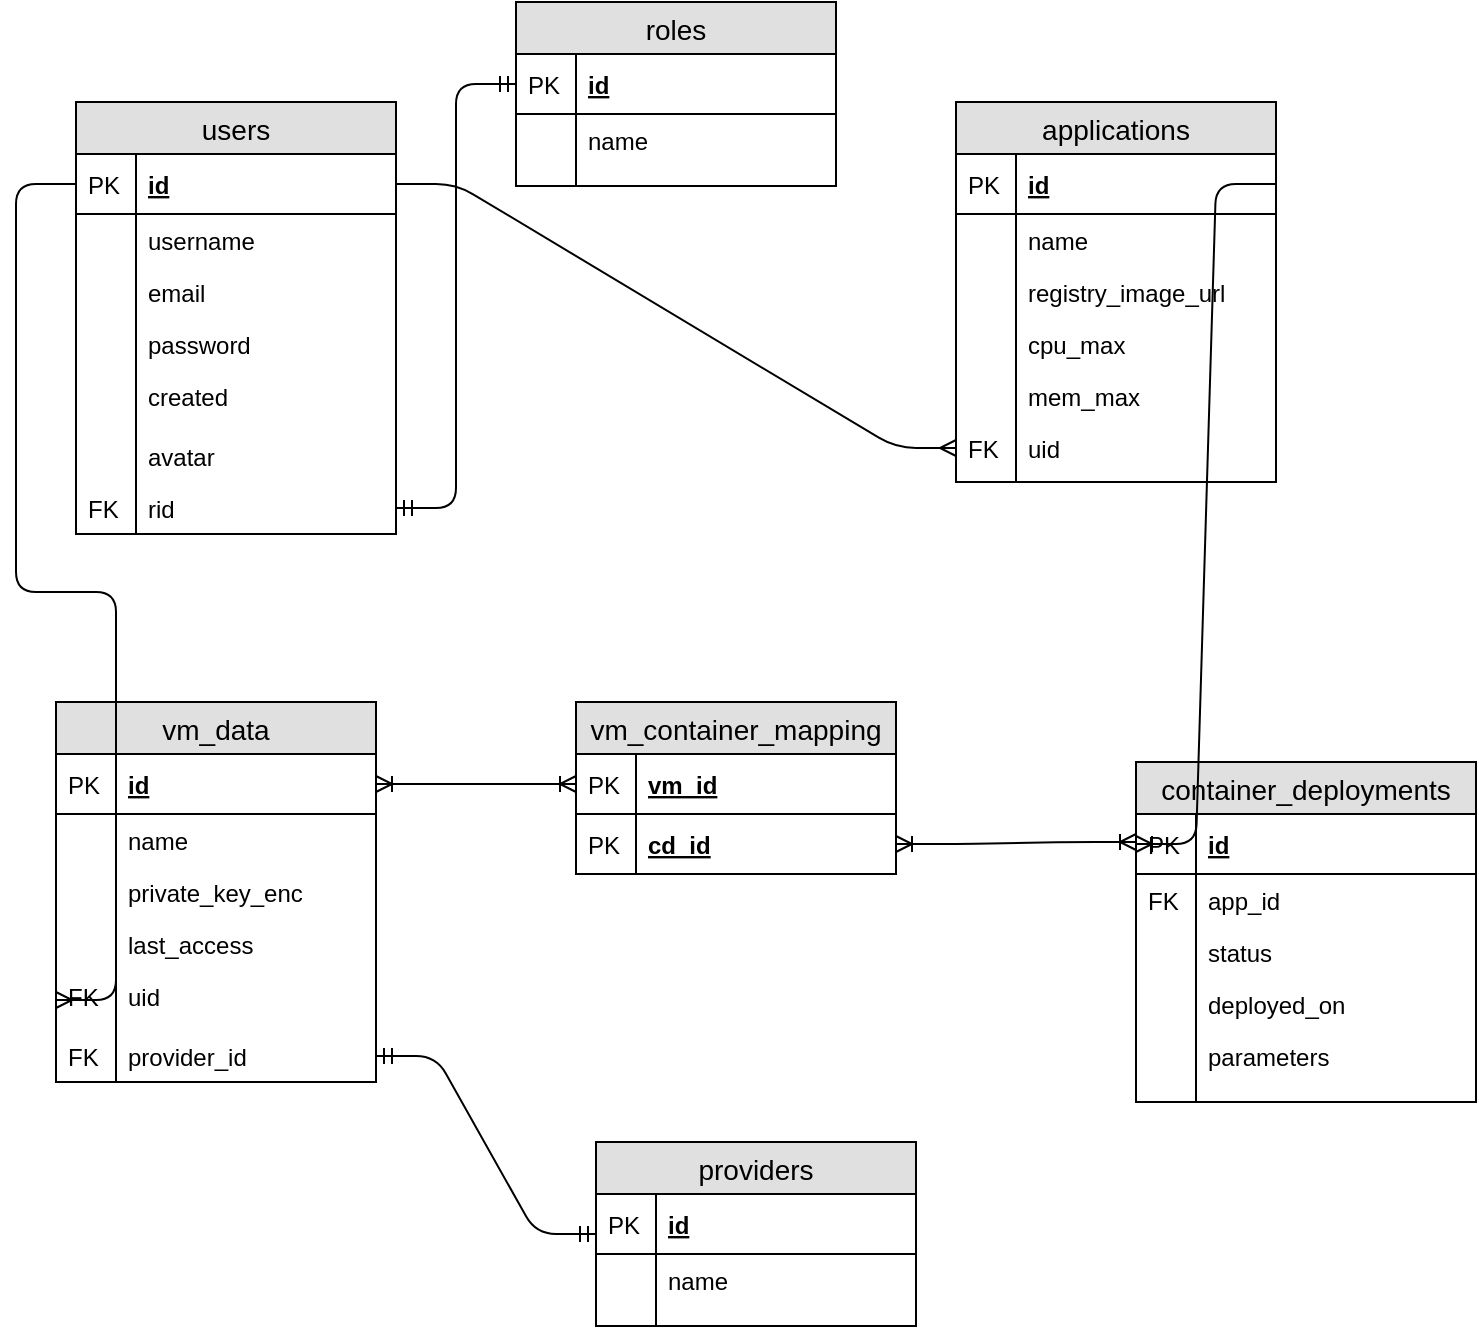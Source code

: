 <mxfile version="12.1.3" type="device" pages="1"><diagram id="TL8mvnzDHbqZ2sZFD7Od" name="Page-1"><mxGraphModel dx="1024" dy="566" grid="1" gridSize="10" guides="1" tooltips="1" connect="1" arrows="1" fold="1" page="1" pageScale="1" pageWidth="827" pageHeight="1169" math="0" shadow="0"><root><mxCell id="0"/><mxCell id="1" parent="0"/><mxCell id="Qd2LANtySHM35tZjmS4_-1" value="users" style="swimlane;fontStyle=0;childLayout=stackLayout;horizontal=1;startSize=26;fillColor=#e0e0e0;horizontalStack=0;resizeParent=1;resizeParentMax=0;resizeLast=0;collapsible=1;marginBottom=0;swimlaneFillColor=#ffffff;align=center;fontSize=14;" parent="1" vertex="1"><mxGeometry x="70" y="150" width="160" height="216" as="geometry"/></mxCell><mxCell id="Qd2LANtySHM35tZjmS4_-2" value="id" style="shape=partialRectangle;top=0;left=0;right=0;bottom=1;align=left;verticalAlign=middle;fillColor=none;spacingLeft=34;spacingRight=4;overflow=hidden;rotatable=0;points=[[0,0.5],[1,0.5]];portConstraint=eastwest;dropTarget=0;fontStyle=5;fontSize=12;" parent="Qd2LANtySHM35tZjmS4_-1" vertex="1"><mxGeometry y="26" width="160" height="30" as="geometry"/></mxCell><mxCell id="Qd2LANtySHM35tZjmS4_-3" value="PK" style="shape=partialRectangle;top=0;left=0;bottom=0;fillColor=none;align=left;verticalAlign=middle;spacingLeft=4;spacingRight=4;overflow=hidden;rotatable=0;points=[];portConstraint=eastwest;part=1;fontSize=12;" parent="Qd2LANtySHM35tZjmS4_-2" vertex="1" connectable="0"><mxGeometry width="30" height="30" as="geometry"/></mxCell><mxCell id="Qd2LANtySHM35tZjmS4_-4" value="username" style="shape=partialRectangle;top=0;left=0;right=0;bottom=0;align=left;verticalAlign=top;fillColor=none;spacingLeft=34;spacingRight=4;overflow=hidden;rotatable=0;points=[[0,0.5],[1,0.5]];portConstraint=eastwest;dropTarget=0;fontSize=12;" parent="Qd2LANtySHM35tZjmS4_-1" vertex="1"><mxGeometry y="56" width="160" height="26" as="geometry"/></mxCell><mxCell id="Qd2LANtySHM35tZjmS4_-5" value="" style="shape=partialRectangle;top=0;left=0;bottom=0;fillColor=none;align=left;verticalAlign=top;spacingLeft=4;spacingRight=4;overflow=hidden;rotatable=0;points=[];portConstraint=eastwest;part=1;fontSize=12;" parent="Qd2LANtySHM35tZjmS4_-4" vertex="1" connectable="0"><mxGeometry width="30" height="26" as="geometry"/></mxCell><mxCell id="Qd2LANtySHM35tZjmS4_-6" value="email" style="shape=partialRectangle;top=0;left=0;right=0;bottom=0;align=left;verticalAlign=top;fillColor=none;spacingLeft=34;spacingRight=4;overflow=hidden;rotatable=0;points=[[0,0.5],[1,0.5]];portConstraint=eastwest;dropTarget=0;fontSize=12;" parent="Qd2LANtySHM35tZjmS4_-1" vertex="1"><mxGeometry y="82" width="160" height="26" as="geometry"/></mxCell><mxCell id="Qd2LANtySHM35tZjmS4_-7" value="" style="shape=partialRectangle;top=0;left=0;bottom=0;fillColor=none;align=left;verticalAlign=top;spacingLeft=4;spacingRight=4;overflow=hidden;rotatable=0;points=[];portConstraint=eastwest;part=1;fontSize=12;" parent="Qd2LANtySHM35tZjmS4_-6" vertex="1" connectable="0"><mxGeometry width="30" height="26" as="geometry"/></mxCell><mxCell id="Qd2LANtySHM35tZjmS4_-8" value="password" style="shape=partialRectangle;top=0;left=0;right=0;bottom=0;align=left;verticalAlign=top;fillColor=none;spacingLeft=34;spacingRight=4;overflow=hidden;rotatable=0;points=[[0,0.5],[1,0.5]];portConstraint=eastwest;dropTarget=0;fontSize=12;" parent="Qd2LANtySHM35tZjmS4_-1" vertex="1"><mxGeometry y="108" width="160" height="26" as="geometry"/></mxCell><mxCell id="Qd2LANtySHM35tZjmS4_-9" value="" style="shape=partialRectangle;top=0;left=0;bottom=0;fillColor=none;align=left;verticalAlign=top;spacingLeft=4;spacingRight=4;overflow=hidden;rotatable=0;points=[];portConstraint=eastwest;part=1;fontSize=12;" parent="Qd2LANtySHM35tZjmS4_-8" vertex="1" connectable="0"><mxGeometry width="30" height="26" as="geometry"/></mxCell><mxCell id="Qd2LANtySHM35tZjmS4_-10" value="created" style="shape=partialRectangle;top=0;left=0;right=0;bottom=0;align=left;verticalAlign=top;fillColor=none;spacingLeft=34;spacingRight=4;overflow=hidden;rotatable=0;points=[[0,0.5],[1,0.5]];portConstraint=eastwest;dropTarget=0;fontSize=12;" parent="Qd2LANtySHM35tZjmS4_-1" vertex="1"><mxGeometry y="134" width="160" height="30" as="geometry"/></mxCell><mxCell id="Qd2LANtySHM35tZjmS4_-11" value="" style="shape=partialRectangle;top=0;left=0;bottom=0;fillColor=none;align=left;verticalAlign=top;spacingLeft=4;spacingRight=4;overflow=hidden;rotatable=0;points=[];portConstraint=eastwest;part=1;fontSize=12;" parent="Qd2LANtySHM35tZjmS4_-10" vertex="1" connectable="0"><mxGeometry width="30" height="30" as="geometry"/></mxCell><mxCell id="Qd2LANtySHM35tZjmS4_-16" value="avatar" style="shape=partialRectangle;top=0;left=0;right=0;bottom=0;align=left;verticalAlign=top;fillColor=none;spacingLeft=34;spacingRight=4;overflow=hidden;rotatable=0;points=[[0,0.5],[1,0.5]];portConstraint=eastwest;dropTarget=0;fontSize=12;" parent="Qd2LANtySHM35tZjmS4_-1" vertex="1"><mxGeometry y="164" width="160" height="26" as="geometry"/></mxCell><mxCell id="Qd2LANtySHM35tZjmS4_-17" value="" style="shape=partialRectangle;top=0;left=0;bottom=0;fillColor=none;align=left;verticalAlign=top;spacingLeft=4;spacingRight=4;overflow=hidden;rotatable=0;points=[];portConstraint=eastwest;part=1;fontSize=12;" parent="Qd2LANtySHM35tZjmS4_-16" vertex="1" connectable="0"><mxGeometry width="30" height="26" as="geometry"/></mxCell><mxCell id="Qd2LANtySHM35tZjmS4_-12" value="rid" style="shape=partialRectangle;top=0;left=0;right=0;bottom=0;align=left;verticalAlign=top;fillColor=none;spacingLeft=34;spacingRight=4;overflow=hidden;rotatable=0;points=[[0,0.5],[1,0.5]];portConstraint=eastwest;dropTarget=0;fontSize=12;" parent="Qd2LANtySHM35tZjmS4_-1" vertex="1"><mxGeometry y="190" width="160" height="26" as="geometry"/></mxCell><mxCell id="Qd2LANtySHM35tZjmS4_-13" value="FK" style="shape=partialRectangle;top=0;left=0;bottom=0;fillColor=none;align=left;verticalAlign=top;spacingLeft=4;spacingRight=4;overflow=hidden;rotatable=0;points=[];portConstraint=eastwest;part=1;fontSize=12;" parent="Qd2LANtySHM35tZjmS4_-12" vertex="1" connectable="0"><mxGeometry width="30" height="26" as="geometry"/></mxCell><mxCell id="Qd2LANtySHM35tZjmS4_-18" value="roles" style="swimlane;fontStyle=0;childLayout=stackLayout;horizontal=1;startSize=26;fillColor=#e0e0e0;horizontalStack=0;resizeParent=1;resizeParentMax=0;resizeLast=0;collapsible=1;marginBottom=0;swimlaneFillColor=#ffffff;align=center;fontSize=14;" parent="1" vertex="1"><mxGeometry x="290" y="100" width="160" height="92" as="geometry"/></mxCell><mxCell id="Qd2LANtySHM35tZjmS4_-19" value="id" style="shape=partialRectangle;top=0;left=0;right=0;bottom=1;align=left;verticalAlign=middle;fillColor=none;spacingLeft=34;spacingRight=4;overflow=hidden;rotatable=0;points=[[0,0.5],[1,0.5]];portConstraint=eastwest;dropTarget=0;fontStyle=5;fontSize=12;" parent="Qd2LANtySHM35tZjmS4_-18" vertex="1"><mxGeometry y="26" width="160" height="30" as="geometry"/></mxCell><mxCell id="Qd2LANtySHM35tZjmS4_-20" value="PK" style="shape=partialRectangle;top=0;left=0;bottom=0;fillColor=none;align=left;verticalAlign=middle;spacingLeft=4;spacingRight=4;overflow=hidden;rotatable=0;points=[];portConstraint=eastwest;part=1;fontSize=12;" parent="Qd2LANtySHM35tZjmS4_-19" vertex="1" connectable="0"><mxGeometry width="30" height="30" as="geometry"/></mxCell><mxCell id="Qd2LANtySHM35tZjmS4_-21" value="name" style="shape=partialRectangle;top=0;left=0;right=0;bottom=0;align=left;verticalAlign=top;fillColor=none;spacingLeft=34;spacingRight=4;overflow=hidden;rotatable=0;points=[[0,0.5],[1,0.5]];portConstraint=eastwest;dropTarget=0;fontSize=12;" parent="Qd2LANtySHM35tZjmS4_-18" vertex="1"><mxGeometry y="56" width="160" height="26" as="geometry"/></mxCell><mxCell id="Qd2LANtySHM35tZjmS4_-22" value="" style="shape=partialRectangle;top=0;left=0;bottom=0;fillColor=none;align=left;verticalAlign=top;spacingLeft=4;spacingRight=4;overflow=hidden;rotatable=0;points=[];portConstraint=eastwest;part=1;fontSize=12;" parent="Qd2LANtySHM35tZjmS4_-21" vertex="1" connectable="0"><mxGeometry width="30" height="26" as="geometry"/></mxCell><mxCell id="Qd2LANtySHM35tZjmS4_-27" value="" style="shape=partialRectangle;top=0;left=0;right=0;bottom=0;align=left;verticalAlign=top;fillColor=none;spacingLeft=34;spacingRight=4;overflow=hidden;rotatable=0;points=[[0,0.5],[1,0.5]];portConstraint=eastwest;dropTarget=0;fontSize=12;" parent="Qd2LANtySHM35tZjmS4_-18" vertex="1"><mxGeometry y="82" width="160" height="10" as="geometry"/></mxCell><mxCell id="Qd2LANtySHM35tZjmS4_-28" value="" style="shape=partialRectangle;top=0;left=0;bottom=0;fillColor=none;align=left;verticalAlign=top;spacingLeft=4;spacingRight=4;overflow=hidden;rotatable=0;points=[];portConstraint=eastwest;part=1;fontSize=12;" parent="Qd2LANtySHM35tZjmS4_-27" vertex="1" connectable="0"><mxGeometry width="30" height="10" as="geometry"/></mxCell><mxCell id="Qd2LANtySHM35tZjmS4_-30" value="applications" style="swimlane;fontStyle=0;childLayout=stackLayout;horizontal=1;startSize=26;fillColor=#e0e0e0;horizontalStack=0;resizeParent=1;resizeParentMax=0;resizeLast=0;collapsible=1;marginBottom=0;swimlaneFillColor=#ffffff;align=center;fontSize=14;" parent="1" vertex="1"><mxGeometry x="510" y="150" width="160" height="190" as="geometry"/></mxCell><mxCell id="Qd2LANtySHM35tZjmS4_-31" value="id" style="shape=partialRectangle;top=0;left=0;right=0;bottom=1;align=left;verticalAlign=middle;fillColor=none;spacingLeft=34;spacingRight=4;overflow=hidden;rotatable=0;points=[[0,0.5],[1,0.5]];portConstraint=eastwest;dropTarget=0;fontStyle=5;fontSize=12;" parent="Qd2LANtySHM35tZjmS4_-30" vertex="1"><mxGeometry y="26" width="160" height="30" as="geometry"/></mxCell><mxCell id="Qd2LANtySHM35tZjmS4_-32" value="PK" style="shape=partialRectangle;top=0;left=0;bottom=0;fillColor=none;align=left;verticalAlign=middle;spacingLeft=4;spacingRight=4;overflow=hidden;rotatable=0;points=[];portConstraint=eastwest;part=1;fontSize=12;" parent="Qd2LANtySHM35tZjmS4_-31" vertex="1" connectable="0"><mxGeometry width="30" height="30" as="geometry"/></mxCell><mxCell id="Qd2LANtySHM35tZjmS4_-37" value="name" style="shape=partialRectangle;top=0;left=0;right=0;bottom=0;align=left;verticalAlign=top;fillColor=none;spacingLeft=34;spacingRight=4;overflow=hidden;rotatable=0;points=[[0,0.5],[1,0.5]];portConstraint=eastwest;dropTarget=0;fontSize=12;" parent="Qd2LANtySHM35tZjmS4_-30" vertex="1"><mxGeometry y="56" width="160" height="26" as="geometry"/></mxCell><mxCell id="Qd2LANtySHM35tZjmS4_-38" value="" style="shape=partialRectangle;top=0;left=0;bottom=0;fillColor=none;align=left;verticalAlign=top;spacingLeft=4;spacingRight=4;overflow=hidden;rotatable=0;points=[];portConstraint=eastwest;part=1;fontSize=12;" parent="Qd2LANtySHM35tZjmS4_-37" vertex="1" connectable="0"><mxGeometry width="30" height="26" as="geometry"/></mxCell><mxCell id="Qd2LANtySHM35tZjmS4_-35" value="registry_image_url" style="shape=partialRectangle;top=0;left=0;right=0;bottom=0;align=left;verticalAlign=top;fillColor=none;spacingLeft=34;spacingRight=4;overflow=hidden;rotatable=0;points=[[0,0.5],[1,0.5]];portConstraint=eastwest;dropTarget=0;fontSize=12;" parent="Qd2LANtySHM35tZjmS4_-30" vertex="1"><mxGeometry y="82" width="160" height="26" as="geometry"/></mxCell><mxCell id="Qd2LANtySHM35tZjmS4_-36" value="" style="shape=partialRectangle;top=0;left=0;bottom=0;fillColor=none;align=left;verticalAlign=top;spacingLeft=4;spacingRight=4;overflow=hidden;rotatable=0;points=[];portConstraint=eastwest;part=1;fontSize=12;" parent="Qd2LANtySHM35tZjmS4_-35" vertex="1" connectable="0"><mxGeometry width="30" height="26" as="geometry"/></mxCell><mxCell id="Qd2LANtySHM35tZjmS4_-42" value="cpu_max" style="shape=partialRectangle;top=0;left=0;right=0;bottom=0;align=left;verticalAlign=top;fillColor=none;spacingLeft=34;spacingRight=4;overflow=hidden;rotatable=0;points=[[0,0.5],[1,0.5]];portConstraint=eastwest;dropTarget=0;fontSize=12;" parent="Qd2LANtySHM35tZjmS4_-30" vertex="1"><mxGeometry y="108" width="160" height="26" as="geometry"/></mxCell><mxCell id="Qd2LANtySHM35tZjmS4_-43" value="" style="shape=partialRectangle;top=0;left=0;bottom=0;fillColor=none;align=left;verticalAlign=top;spacingLeft=4;spacingRight=4;overflow=hidden;rotatable=0;points=[];portConstraint=eastwest;part=1;fontSize=12;" parent="Qd2LANtySHM35tZjmS4_-42" vertex="1" connectable="0"><mxGeometry width="30" height="26" as="geometry"/></mxCell><mxCell id="Qd2LANtySHM35tZjmS4_-44" value="mem_max" style="shape=partialRectangle;top=0;left=0;right=0;bottom=0;align=left;verticalAlign=top;fillColor=none;spacingLeft=34;spacingRight=4;overflow=hidden;rotatable=0;points=[[0,0.5],[1,0.5]];portConstraint=eastwest;dropTarget=0;fontSize=12;" parent="Qd2LANtySHM35tZjmS4_-30" vertex="1"><mxGeometry y="134" width="160" height="26" as="geometry"/></mxCell><mxCell id="Qd2LANtySHM35tZjmS4_-45" value="" style="shape=partialRectangle;top=0;left=0;bottom=0;fillColor=none;align=left;verticalAlign=top;spacingLeft=4;spacingRight=4;overflow=hidden;rotatable=0;points=[];portConstraint=eastwest;part=1;fontSize=12;" parent="Qd2LANtySHM35tZjmS4_-44" vertex="1" connectable="0"><mxGeometry width="30" height="26" as="geometry"/></mxCell><mxCell id="Qd2LANtySHM35tZjmS4_-33" value="uid" style="shape=partialRectangle;top=0;left=0;right=0;bottom=0;align=left;verticalAlign=top;fillColor=none;spacingLeft=34;spacingRight=4;overflow=hidden;rotatable=0;points=[[0,0.5],[1,0.5]];portConstraint=eastwest;dropTarget=0;fontSize=12;" parent="Qd2LANtySHM35tZjmS4_-30" vertex="1"><mxGeometry y="160" width="160" height="26" as="geometry"/></mxCell><mxCell id="Qd2LANtySHM35tZjmS4_-34" value="FK" style="shape=partialRectangle;top=0;left=0;bottom=0;fillColor=none;align=left;verticalAlign=top;spacingLeft=4;spacingRight=4;overflow=hidden;rotatable=0;points=[];portConstraint=eastwest;part=1;fontSize=12;" parent="Qd2LANtySHM35tZjmS4_-33" vertex="1" connectable="0"><mxGeometry width="30" height="26" as="geometry"/></mxCell><mxCell id="Qd2LANtySHM35tZjmS4_-39" value="" style="shape=partialRectangle;top=0;left=0;right=0;bottom=0;align=left;verticalAlign=top;fillColor=none;spacingLeft=34;spacingRight=4;overflow=hidden;rotatable=0;points=[[0,0.5],[1,0.5]];portConstraint=eastwest;dropTarget=0;fontSize=12;" parent="Qd2LANtySHM35tZjmS4_-30" vertex="1"><mxGeometry y="186" width="160" height="4" as="geometry"/></mxCell><mxCell id="Qd2LANtySHM35tZjmS4_-40" value="" style="shape=partialRectangle;top=0;left=0;bottom=0;fillColor=none;align=left;verticalAlign=top;spacingLeft=4;spacingRight=4;overflow=hidden;rotatable=0;points=[];portConstraint=eastwest;part=1;fontSize=12;" parent="Qd2LANtySHM35tZjmS4_-39" vertex="1" connectable="0"><mxGeometry width="30" height="4" as="geometry"/></mxCell><mxCell id="Qd2LANtySHM35tZjmS4_-46" value="vm_data" style="swimlane;fontStyle=0;childLayout=stackLayout;horizontal=1;startSize=26;fillColor=#e0e0e0;horizontalStack=0;resizeParent=1;resizeParentMax=0;resizeLast=0;collapsible=1;marginBottom=0;swimlaneFillColor=#ffffff;align=center;fontSize=14;resizeHeight=1;" parent="1" vertex="1"><mxGeometry x="60" y="450" width="160" height="190" as="geometry"/></mxCell><mxCell id="Qd2LANtySHM35tZjmS4_-47" value="id" style="shape=partialRectangle;top=0;left=0;right=0;bottom=1;align=left;verticalAlign=middle;fillColor=none;spacingLeft=34;spacingRight=4;overflow=hidden;rotatable=0;points=[[0,0.5],[1,0.5]];portConstraint=eastwest;dropTarget=0;fontStyle=5;fontSize=12;" parent="Qd2LANtySHM35tZjmS4_-46" vertex="1"><mxGeometry y="26" width="160" height="30" as="geometry"/></mxCell><mxCell id="Qd2LANtySHM35tZjmS4_-48" value="PK" style="shape=partialRectangle;top=0;left=0;bottom=0;fillColor=none;align=left;verticalAlign=middle;spacingLeft=4;spacingRight=4;overflow=hidden;rotatable=0;points=[];portConstraint=eastwest;part=1;fontSize=12;" parent="Qd2LANtySHM35tZjmS4_-47" vertex="1" connectable="0"><mxGeometry width="30" height="30" as="geometry"/></mxCell><mxCell id="Qd2LANtySHM35tZjmS4_-49" value="name" style="shape=partialRectangle;top=0;left=0;right=0;bottom=0;align=left;verticalAlign=top;fillColor=none;spacingLeft=34;spacingRight=4;overflow=hidden;rotatable=0;points=[[0,0.5],[1,0.5]];portConstraint=eastwest;dropTarget=0;fontSize=12;" parent="Qd2LANtySHM35tZjmS4_-46" vertex="1"><mxGeometry y="56" width="160" height="26" as="geometry"/></mxCell><mxCell id="Qd2LANtySHM35tZjmS4_-50" value="" style="shape=partialRectangle;top=0;left=0;bottom=0;fillColor=none;align=left;verticalAlign=top;spacingLeft=4;spacingRight=4;overflow=hidden;rotatable=0;points=[];portConstraint=eastwest;part=1;fontSize=12;" parent="Qd2LANtySHM35tZjmS4_-49" vertex="1" connectable="0"><mxGeometry width="30" height="26" as="geometry"/></mxCell><mxCell id="Qd2LANtySHM35tZjmS4_-51" value="private_key_enc" style="shape=partialRectangle;top=0;left=0;right=0;bottom=0;align=left;verticalAlign=top;fillColor=none;spacingLeft=34;spacingRight=4;overflow=hidden;rotatable=0;points=[[0,0.5],[1,0.5]];portConstraint=eastwest;dropTarget=0;fontSize=12;" parent="Qd2LANtySHM35tZjmS4_-46" vertex="1"><mxGeometry y="82" width="160" height="26" as="geometry"/></mxCell><mxCell id="Qd2LANtySHM35tZjmS4_-52" value="" style="shape=partialRectangle;top=0;left=0;bottom=0;fillColor=none;align=left;verticalAlign=top;spacingLeft=4;spacingRight=4;overflow=hidden;rotatable=0;points=[];portConstraint=eastwest;part=1;fontSize=12;" parent="Qd2LANtySHM35tZjmS4_-51" vertex="1" connectable="0"><mxGeometry width="30" height="26" as="geometry"/></mxCell><mxCell id="Qd2LANtySHM35tZjmS4_-53" value="last_access" style="shape=partialRectangle;top=0;left=0;right=0;bottom=0;align=left;verticalAlign=top;fillColor=none;spacingLeft=34;spacingRight=4;overflow=hidden;rotatable=0;points=[[0,0.5],[1,0.5]];portConstraint=eastwest;dropTarget=0;fontSize=12;" parent="Qd2LANtySHM35tZjmS4_-46" vertex="1"><mxGeometry y="108" width="160" height="26" as="geometry"/></mxCell><mxCell id="Qd2LANtySHM35tZjmS4_-54" value="" style="shape=partialRectangle;top=0;left=0;bottom=0;fillColor=none;align=left;verticalAlign=top;spacingLeft=4;spacingRight=4;overflow=hidden;rotatable=0;points=[];portConstraint=eastwest;part=1;fontSize=12;" parent="Qd2LANtySHM35tZjmS4_-53" vertex="1" connectable="0"><mxGeometry width="30" height="26" as="geometry"/></mxCell><mxCell id="Qd2LANtySHM35tZjmS4_-55" value="uid" style="shape=partialRectangle;top=0;left=0;right=0;bottom=0;align=left;verticalAlign=top;fillColor=none;spacingLeft=34;spacingRight=4;overflow=hidden;rotatable=0;points=[[0,0.5],[1,0.5]];portConstraint=eastwest;dropTarget=0;fontSize=12;" parent="Qd2LANtySHM35tZjmS4_-46" vertex="1"><mxGeometry y="134" width="160" height="30" as="geometry"/></mxCell><mxCell id="Qd2LANtySHM35tZjmS4_-56" value="FK" style="shape=partialRectangle;top=0;left=0;bottom=0;fillColor=none;align=left;verticalAlign=top;spacingLeft=4;spacingRight=4;overflow=hidden;rotatable=0;points=[];portConstraint=eastwest;part=1;fontSize=12;" parent="Qd2LANtySHM35tZjmS4_-55" vertex="1" connectable="0"><mxGeometry width="30" height="30" as="geometry"/></mxCell><mxCell id="Qd2LANtySHM35tZjmS4_-77" value="provider_id" style="shape=partialRectangle;top=0;left=0;right=0;bottom=0;align=left;verticalAlign=top;fillColor=none;spacingLeft=34;spacingRight=4;overflow=hidden;rotatable=0;points=[[0,0.5],[1,0.5]];portConstraint=eastwest;dropTarget=0;fontSize=12;" parent="Qd2LANtySHM35tZjmS4_-46" vertex="1"><mxGeometry y="164" width="160" height="26" as="geometry"/></mxCell><mxCell id="Qd2LANtySHM35tZjmS4_-78" value="FK" style="shape=partialRectangle;top=0;left=0;bottom=0;fillColor=none;align=left;verticalAlign=top;spacingLeft=4;spacingRight=4;overflow=hidden;rotatable=0;points=[];portConstraint=eastwest;part=1;fontSize=12;" parent="Qd2LANtySHM35tZjmS4_-77" vertex="1" connectable="0"><mxGeometry width="30" height="26" as="geometry"/></mxCell><mxCell id="Qd2LANtySHM35tZjmS4_-62" value="container_deployments" style="swimlane;fontStyle=0;childLayout=stackLayout;horizontal=1;startSize=26;fillColor=#e0e0e0;horizontalStack=0;resizeParent=1;resizeParentMax=0;resizeLast=0;collapsible=1;marginBottom=0;swimlaneFillColor=#ffffff;align=center;fontSize=14;" parent="1" vertex="1"><mxGeometry x="600" y="480" width="170" height="170" as="geometry"/></mxCell><mxCell id="Qd2LANtySHM35tZjmS4_-63" value="id" style="shape=partialRectangle;top=0;left=0;right=0;bottom=1;align=left;verticalAlign=middle;fillColor=none;spacingLeft=34;spacingRight=4;overflow=hidden;rotatable=0;points=[[0,0.5],[1,0.5]];portConstraint=eastwest;dropTarget=0;fontStyle=5;fontSize=12;" parent="Qd2LANtySHM35tZjmS4_-62" vertex="1"><mxGeometry y="26" width="170" height="30" as="geometry"/></mxCell><mxCell id="Qd2LANtySHM35tZjmS4_-64" value="PK" style="shape=partialRectangle;top=0;left=0;bottom=0;fillColor=none;align=left;verticalAlign=middle;spacingLeft=4;spacingRight=4;overflow=hidden;rotatable=0;points=[];portConstraint=eastwest;part=1;fontSize=12;" parent="Qd2LANtySHM35tZjmS4_-63" vertex="1" connectable="0"><mxGeometry width="30" height="30" as="geometry"/></mxCell><mxCell id="Qd2LANtySHM35tZjmS4_-65" value="app_id" style="shape=partialRectangle;top=0;left=0;right=0;bottom=0;align=left;verticalAlign=top;fillColor=none;spacingLeft=34;spacingRight=4;overflow=hidden;rotatable=0;points=[[0,0.5],[1,0.5]];portConstraint=eastwest;dropTarget=0;fontSize=12;" parent="Qd2LANtySHM35tZjmS4_-62" vertex="1"><mxGeometry y="56" width="170" height="26" as="geometry"/></mxCell><mxCell id="Qd2LANtySHM35tZjmS4_-66" value="FK" style="shape=partialRectangle;top=0;left=0;bottom=0;fillColor=none;align=left;verticalAlign=top;spacingLeft=4;spacingRight=4;overflow=hidden;rotatable=0;points=[];portConstraint=eastwest;part=1;fontSize=12;" parent="Qd2LANtySHM35tZjmS4_-65" vertex="1" connectable="0"><mxGeometry width="30" height="26" as="geometry"/></mxCell><mxCell id="Qd2LANtySHM35tZjmS4_-67" value="status" style="shape=partialRectangle;top=0;left=0;right=0;bottom=0;align=left;verticalAlign=top;fillColor=none;spacingLeft=34;spacingRight=4;overflow=hidden;rotatable=0;points=[[0,0.5],[1,0.5]];portConstraint=eastwest;dropTarget=0;fontSize=12;" parent="Qd2LANtySHM35tZjmS4_-62" vertex="1"><mxGeometry y="82" width="170" height="26" as="geometry"/></mxCell><mxCell id="Qd2LANtySHM35tZjmS4_-68" value="" style="shape=partialRectangle;top=0;left=0;bottom=0;fillColor=none;align=left;verticalAlign=top;spacingLeft=4;spacingRight=4;overflow=hidden;rotatable=0;points=[];portConstraint=eastwest;part=1;fontSize=12;" parent="Qd2LANtySHM35tZjmS4_-67" vertex="1" connectable="0"><mxGeometry width="30" height="26" as="geometry"/></mxCell><mxCell id="Qd2LANtySHM35tZjmS4_-69" value="deployed_on" style="shape=partialRectangle;top=0;left=0;right=0;bottom=0;align=left;verticalAlign=top;fillColor=none;spacingLeft=34;spacingRight=4;overflow=hidden;rotatable=0;points=[[0,0.5],[1,0.5]];portConstraint=eastwest;dropTarget=0;fontSize=12;" parent="Qd2LANtySHM35tZjmS4_-62" vertex="1"><mxGeometry y="108" width="170" height="26" as="geometry"/></mxCell><mxCell id="Qd2LANtySHM35tZjmS4_-70" value="" style="shape=partialRectangle;top=0;left=0;bottom=0;fillColor=none;align=left;verticalAlign=top;spacingLeft=4;spacingRight=4;overflow=hidden;rotatable=0;points=[];portConstraint=eastwest;part=1;fontSize=12;" parent="Qd2LANtySHM35tZjmS4_-69" vertex="1" connectable="0"><mxGeometry width="30" height="26" as="geometry"/></mxCell><mxCell id="Qd2LANtySHM35tZjmS4_-71" value="parameters" style="shape=partialRectangle;top=0;left=0;right=0;bottom=0;align=left;verticalAlign=top;fillColor=none;spacingLeft=34;spacingRight=4;overflow=hidden;rotatable=0;points=[[0,0.5],[1,0.5]];portConstraint=eastwest;dropTarget=0;fontSize=12;" parent="Qd2LANtySHM35tZjmS4_-62" vertex="1"><mxGeometry y="134" width="170" height="36" as="geometry"/></mxCell><mxCell id="Qd2LANtySHM35tZjmS4_-72" value="" style="shape=partialRectangle;top=0;left=0;bottom=0;fillColor=none;align=left;verticalAlign=top;spacingLeft=4;spacingRight=4;overflow=hidden;rotatable=0;points=[];portConstraint=eastwest;part=1;fontSize=12;" parent="Qd2LANtySHM35tZjmS4_-71" vertex="1" connectable="0"><mxGeometry width="30" height="36" as="geometry"/></mxCell><mxCell id="Qd2LANtySHM35tZjmS4_-79" value="providers" style="swimlane;fontStyle=0;childLayout=stackLayout;horizontal=1;startSize=26;fillColor=#e0e0e0;horizontalStack=0;resizeParent=1;resizeParentMax=0;resizeLast=0;collapsible=1;marginBottom=0;swimlaneFillColor=#ffffff;align=center;fontSize=14;" parent="1" vertex="1"><mxGeometry x="330" y="670" width="160" height="92" as="geometry"/></mxCell><mxCell id="Qd2LANtySHM35tZjmS4_-80" value="id" style="shape=partialRectangle;top=0;left=0;right=0;bottom=1;align=left;verticalAlign=middle;fillColor=none;spacingLeft=34;spacingRight=4;overflow=hidden;rotatable=0;points=[[0,0.5],[1,0.5]];portConstraint=eastwest;dropTarget=0;fontStyle=5;fontSize=12;" parent="Qd2LANtySHM35tZjmS4_-79" vertex="1"><mxGeometry y="26" width="160" height="30" as="geometry"/></mxCell><mxCell id="Qd2LANtySHM35tZjmS4_-81" value="PK" style="shape=partialRectangle;top=0;left=0;bottom=0;fillColor=none;align=left;verticalAlign=middle;spacingLeft=4;spacingRight=4;overflow=hidden;rotatable=0;points=[];portConstraint=eastwest;part=1;fontSize=12;" parent="Qd2LANtySHM35tZjmS4_-80" vertex="1" connectable="0"><mxGeometry width="30" height="30" as="geometry"/></mxCell><mxCell id="Qd2LANtySHM35tZjmS4_-82" value="name" style="shape=partialRectangle;top=0;left=0;right=0;bottom=0;align=left;verticalAlign=top;fillColor=none;spacingLeft=34;spacingRight=4;overflow=hidden;rotatable=0;points=[[0,0.5],[1,0.5]];portConstraint=eastwest;dropTarget=0;fontSize=12;" parent="Qd2LANtySHM35tZjmS4_-79" vertex="1"><mxGeometry y="56" width="160" height="26" as="geometry"/></mxCell><mxCell id="Qd2LANtySHM35tZjmS4_-83" value="" style="shape=partialRectangle;top=0;left=0;bottom=0;fillColor=none;align=left;verticalAlign=top;spacingLeft=4;spacingRight=4;overflow=hidden;rotatable=0;points=[];portConstraint=eastwest;part=1;fontSize=12;" parent="Qd2LANtySHM35tZjmS4_-82" vertex="1" connectable="0"><mxGeometry width="30" height="26" as="geometry"/></mxCell><mxCell id="Qd2LANtySHM35tZjmS4_-88" value="" style="shape=partialRectangle;top=0;left=0;right=0;bottom=0;align=left;verticalAlign=top;fillColor=none;spacingLeft=34;spacingRight=4;overflow=hidden;rotatable=0;points=[[0,0.5],[1,0.5]];portConstraint=eastwest;dropTarget=0;fontSize=12;" parent="Qd2LANtySHM35tZjmS4_-79" vertex="1"><mxGeometry y="82" width="160" height="10" as="geometry"/></mxCell><mxCell id="Qd2LANtySHM35tZjmS4_-89" value="" style="shape=partialRectangle;top=0;left=0;bottom=0;fillColor=none;align=left;verticalAlign=top;spacingLeft=4;spacingRight=4;overflow=hidden;rotatable=0;points=[];portConstraint=eastwest;part=1;fontSize=12;" parent="Qd2LANtySHM35tZjmS4_-88" vertex="1" connectable="0"><mxGeometry width="30" height="10" as="geometry"/></mxCell><mxCell id="Qd2LANtySHM35tZjmS4_-91" value="vm_container_mapping" style="swimlane;fontStyle=0;childLayout=stackLayout;horizontal=1;startSize=26;fillColor=#e0e0e0;horizontalStack=0;resizeParent=1;resizeParentMax=0;resizeLast=0;collapsible=1;marginBottom=0;swimlaneFillColor=#ffffff;align=center;fontSize=14;" parent="1" vertex="1"><mxGeometry x="320" y="450" width="160" height="86" as="geometry"/></mxCell><mxCell id="Qd2LANtySHM35tZjmS4_-92" value="vm_id" style="shape=partialRectangle;top=0;left=0;right=0;bottom=1;align=left;verticalAlign=middle;fillColor=none;spacingLeft=34;spacingRight=4;overflow=hidden;rotatable=0;points=[[0,0.5],[1,0.5]];portConstraint=eastwest;dropTarget=0;fontStyle=5;fontSize=12;" parent="Qd2LANtySHM35tZjmS4_-91" vertex="1"><mxGeometry y="26" width="160" height="30" as="geometry"/></mxCell><mxCell id="Qd2LANtySHM35tZjmS4_-93" value="PK" style="shape=partialRectangle;top=0;left=0;bottom=0;fillColor=none;align=left;verticalAlign=middle;spacingLeft=4;spacingRight=4;overflow=hidden;rotatable=0;points=[];portConstraint=eastwest;part=1;fontSize=12;" parent="Qd2LANtySHM35tZjmS4_-92" vertex="1" connectable="0"><mxGeometry width="30" height="30" as="geometry"/></mxCell><mxCell id="Qd2LANtySHM35tZjmS4_-104" value="cd_id" style="shape=partialRectangle;top=0;left=0;right=0;bottom=1;align=left;verticalAlign=middle;fillColor=none;spacingLeft=34;spacingRight=4;overflow=hidden;rotatable=0;points=[[0,0.5],[1,0.5]];portConstraint=eastwest;dropTarget=0;fontStyle=5;fontSize=12;" parent="Qd2LANtySHM35tZjmS4_-91" vertex="1"><mxGeometry y="56" width="160" height="30" as="geometry"/></mxCell><mxCell id="Qd2LANtySHM35tZjmS4_-105" value="PK" style="shape=partialRectangle;top=0;left=0;bottom=0;fillColor=none;align=left;verticalAlign=middle;spacingLeft=4;spacingRight=4;overflow=hidden;rotatable=0;points=[];portConstraint=eastwest;part=1;fontSize=12;" parent="Qd2LANtySHM35tZjmS4_-104" vertex="1" connectable="0"><mxGeometry width="30" height="30" as="geometry"/></mxCell><mxCell id="HaHy-28C0-dwANR3CNlE-1" value="" style="edgeStyle=entityRelationEdgeStyle;fontSize=12;html=1;endArrow=ERmandOne;startArrow=ERmandOne;entryX=0;entryY=0.5;entryDx=0;entryDy=0;exitX=1;exitY=0.5;exitDx=0;exitDy=0;" edge="1" parent="1" source="Qd2LANtySHM35tZjmS4_-12" target="Qd2LANtySHM35tZjmS4_-19"><mxGeometry width="100" height="100" relative="1" as="geometry"><mxPoint x="270" y="403" as="sourcePoint"/><mxPoint x="330" y="120" as="targetPoint"/></mxGeometry></mxCell><mxCell id="HaHy-28C0-dwANR3CNlE-3" value="" style="edgeStyle=entityRelationEdgeStyle;fontSize=12;html=1;endArrow=ERmany;exitX=1;exitY=0.5;exitDx=0;exitDy=0;entryX=0;entryY=0.5;entryDx=0;entryDy=0;" edge="1" parent="1" source="Qd2LANtySHM35tZjmS4_-2" target="Qd2LANtySHM35tZjmS4_-33"><mxGeometry width="100" height="100" relative="1" as="geometry"><mxPoint x="440" y="493" as="sourcePoint"/><mxPoint x="540" y="393" as="targetPoint"/></mxGeometry></mxCell><mxCell id="HaHy-28C0-dwANR3CNlE-4" value="" style="edgeStyle=entityRelationEdgeStyle;fontSize=12;html=1;endArrow=ERmany;entryX=0;entryY=0.5;entryDx=0;entryDy=0;" edge="1" parent="1" source="Qd2LANtySHM35tZjmS4_-2" target="Qd2LANtySHM35tZjmS4_-55"><mxGeometry width="100" height="100" relative="1" as="geometry"><mxPoint x="280" y="240" as="sourcePoint"/><mxPoint x="70" y="393" as="targetPoint"/></mxGeometry></mxCell><mxCell id="HaHy-28C0-dwANR3CNlE-5" value="" style="edgeStyle=entityRelationEdgeStyle;fontSize=12;html=1;endArrow=ERmandOne;startArrow=ERmandOne;exitX=1;exitY=0.5;exitDx=0;exitDy=0;" edge="1" parent="1" source="Qd2LANtySHM35tZjmS4_-77"><mxGeometry width="100" height="100" relative="1" as="geometry"><mxPoint x="230" y="816" as="sourcePoint"/><mxPoint x="330" y="716" as="targetPoint"/></mxGeometry></mxCell><mxCell id="HaHy-28C0-dwANR3CNlE-6" value="" style="edgeStyle=entityRelationEdgeStyle;fontSize=12;html=1;endArrow=ERoneToMany;startArrow=ERoneToMany;exitX=1;exitY=0.5;exitDx=0;exitDy=0;" edge="1" parent="1" source="Qd2LANtySHM35tZjmS4_-104"><mxGeometry width="100" height="100" relative="1" as="geometry"><mxPoint x="500" y="620" as="sourcePoint"/><mxPoint x="600" y="520" as="targetPoint"/></mxGeometry></mxCell><mxCell id="HaHy-28C0-dwANR3CNlE-7" value="" style="edgeStyle=entityRelationEdgeStyle;fontSize=12;html=1;endArrow=ERoneToMany;startArrow=ERoneToMany;exitX=1;exitY=0.5;exitDx=0;exitDy=0;entryX=0;entryY=0.5;entryDx=0;entryDy=0;" edge="1" parent="1" source="Qd2LANtySHM35tZjmS4_-47" target="Qd2LANtySHM35tZjmS4_-92"><mxGeometry width="100" height="100" relative="1" as="geometry"><mxPoint x="220" y="586" as="sourcePoint"/><mxPoint x="320" y="486" as="targetPoint"/></mxGeometry></mxCell><mxCell id="HaHy-28C0-dwANR3CNlE-8" value="" style="edgeStyle=entityRelationEdgeStyle;fontSize=12;html=1;endArrow=ERoneToMany;exitX=1;exitY=0.5;exitDx=0;exitDy=0;entryX=0;entryY=0.5;entryDx=0;entryDy=0;" edge="1" parent="1" source="Qd2LANtySHM35tZjmS4_-31" target="Qd2LANtySHM35tZjmS4_-63"><mxGeometry width="100" height="100" relative="1" as="geometry"><mxPoint x="720" y="453" as="sourcePoint"/><mxPoint x="790" y="390" as="targetPoint"/></mxGeometry></mxCell></root></mxGraphModel></diagram></mxfile>